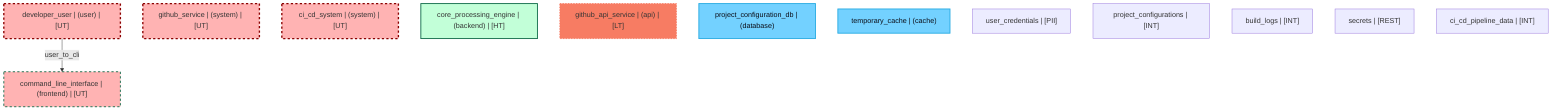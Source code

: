 graph TB
  node_01F3G4H5J6K7L8M9N2P3Q4T1["developer_user | (user) | [UT]"]:::untrusted
  node_01F3G4H5J6K7L8M9N2P3Q4T2["github_service | (system) | [UT]"]:::untrusted
  node_01F3G4H5J6K7L8M9N2P3Q4T3["ci_cd_system | (system) | [UT]"]:::untrusted
  node_01F3G4H5J6K7L8M9N2P3Q4R6["command_line_interface | (frontend) | [UT]"]:::untrusted
  node_01F3G4H5J6K7L8M9N2P3Q4R7["core_processing_engine | (backend) | [HT]"]:::highTrust
  node_01F3G4H5J6K7L8M9N2P3Q4R8["github_api_service | (api) | [LT]"]:::lowTrust
  node_01F3G4H5J6K7L8M9N2P3Q4S1["project_configuration_db | (database)"]:::dataStore
  node_01F3G4H5J6K7L8M9N2P3Q4S2["temporary_cache | (cache)"]:::dataStore
  node_01F3G4H5J6K7L8M9N2P3Q4R1["user_credentials | [PII]"]:::dataAsset,pii
  node_01F3G4H5J6K7L8M9N2P3Q4R2["project_configurations | [INT]"]:::dataAsset,internal
  node_01F3G4H5J6K7L8M9N2P3Q4R3["build_logs | [INT]"]:::dataAsset,internal
  node_01F3G4H5J6K7L8M9N2P3Q4R4["secrets | [REST]"]:::dataAsset,restricted
  node_01F3G4H5J6K7L8M9N2P3Q4R5["ci_cd_pipeline_data | [INT]"]:::dataAsset,internal

  node_01F3G4H5J6K7L8M9N2P3Q4T1 -->|user_to_cli| node_01F3G4H5J6K7L8M9N2P3Q4R6:::encryptedFlow

  classDef externalEntity fill:#FFB3B3,stroke:#8B0000,stroke-width:2px,color:#0B0D17
  classDef process fill:#C2FFD8,stroke:#106B49,stroke-width:2px,color:#0B0D17
  classDef dataStore fill:#73d1ff,stroke:#29ABE2,stroke-width:2px,color:#0B0D17
  classDef dataAsset fill:#ffa1ad,stroke:#A259FF,stroke-width:2px,color:#0B0D17
  classDef untrusted fill:#FFB3B3,stroke:#8B0000,stroke-width:3px,stroke-dasharray:5 5
  classDef lowTrust fill:#f77c63,stroke:#f77c63,stroke-width:2px,stroke-dasharray:3 3
  classDef mediumTrust fill:#FFF2B3,stroke:#7A6300,stroke-width:2px
  classDef highTrust fill:#C2FFD8,stroke:#106B49,stroke-width:2px
  classDef veryHighTrust fill:#36FF8F,stroke:#36FF8F,stroke-width:3px
  classDef public fill:#C2FFD8,stroke:#106B49,stroke-width:1px
  classDef internal fill:#FFF2B3,stroke:#7A6300,stroke-width:1px
  classDef confidential fill:#FFB3B3,stroke:#8B0000,stroke-width:2px
  classDef restricted fill:#8B0000,stroke:#8B0000,stroke-width:3px
  classDef pii fill:#ffa1ad,stroke:#A259FF,stroke-width:2px
  classDef pci fill:#8B0000,stroke:#8B0000,stroke-width:3px
  classDef phi fill:#ffa1ad,stroke:#A259FF,stroke-width:3px
  classDef encryptedFlow stroke:#106B49,stroke-width:2px
  classDef unencryptedFlow stroke:#8B0000,stroke-width:2px,stroke-dasharray:5 5
  classDef authenticatedFlow stroke:#29ABE2,stroke-width:2px
  classDef trustBoundary fill:transparent,stroke:#2E3440,stroke-width:3px,stroke-dasharray:10 5